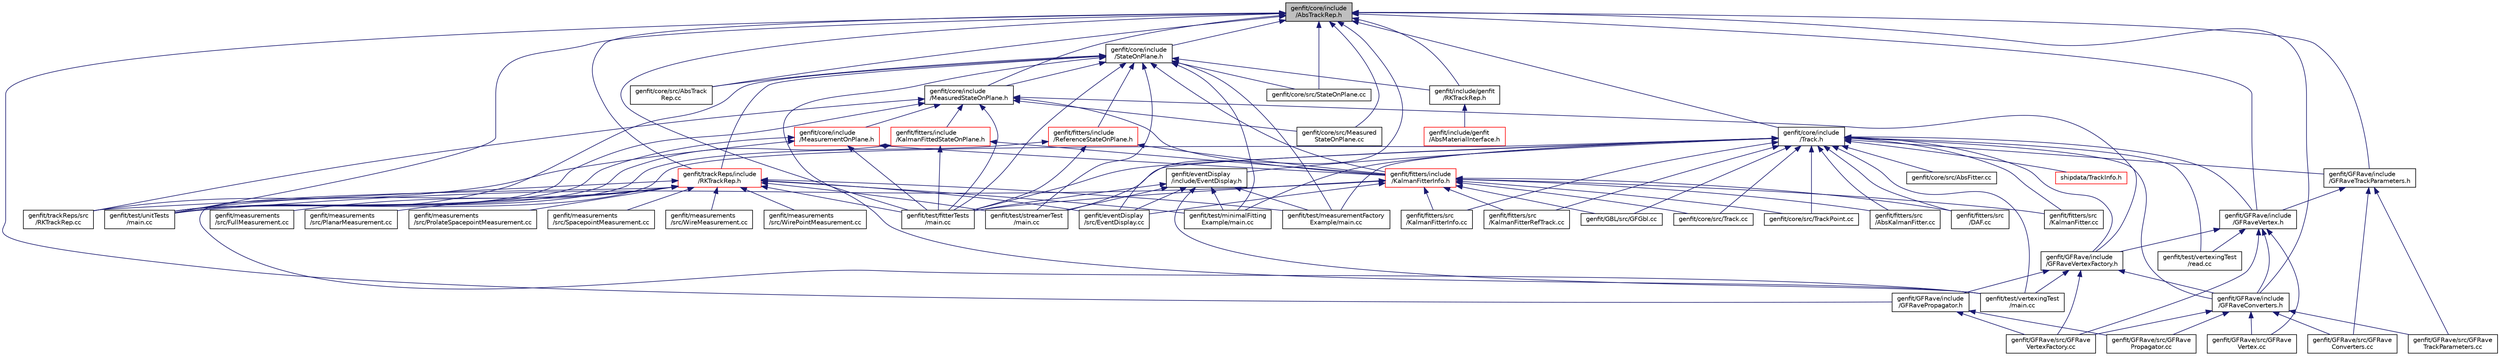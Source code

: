 digraph "genfit/core/include/AbsTrackRep.h"
{
 // LATEX_PDF_SIZE
  edge [fontname="Helvetica",fontsize="10",labelfontname="Helvetica",labelfontsize="10"];
  node [fontname="Helvetica",fontsize="10",shape=record];
  Node1 [label="genfit/core/include\l/AbsTrackRep.h",height=0.2,width=0.4,color="black", fillcolor="grey75", style="filled", fontcolor="black",tooltip=" "];
  Node1 -> Node2 [dir="back",color="midnightblue",fontsize="10",style="solid",fontname="Helvetica"];
  Node2 [label="genfit/core/include\l/StateOnPlane.h",height=0.2,width=0.4,color="black", fillcolor="white", style="filled",URL="$StateOnPlane_8h.html",tooltip=" "];
  Node2 -> Node3 [dir="back",color="midnightblue",fontsize="10",style="solid",fontname="Helvetica"];
  Node3 [label="genfit/core/include\l/MeasuredStateOnPlane.h",height=0.2,width=0.4,color="black", fillcolor="white", style="filled",URL="$MeasuredStateOnPlane_8h.html",tooltip=" "];
  Node3 -> Node4 [dir="back",color="midnightblue",fontsize="10",style="solid",fontname="Helvetica"];
  Node4 [label="genfit/core/include\l/MeasurementOnPlane.h",height=0.2,width=0.4,color="red", fillcolor="white", style="filled",URL="$MeasurementOnPlane_8h.html",tooltip=" "];
  Node4 -> Node43 [dir="back",color="midnightblue",fontsize="10",style="solid",fontname="Helvetica"];
  Node43 [label="genfit/fitters/include\l/KalmanFitterInfo.h",height=0.2,width=0.4,color="red", fillcolor="white", style="filled",URL="$KalmanFitterInfo_8h.html",tooltip=" "];
  Node43 -> Node9 [dir="back",color="midnightblue",fontsize="10",style="solid",fontname="Helvetica"];
  Node9 [label="genfit/core/src/Track.cc",height=0.2,width=0.4,color="black", fillcolor="white", style="filled",URL="$Track_8cc.html",tooltip=" "];
  Node43 -> Node10 [dir="back",color="midnightblue",fontsize="10",style="solid",fontname="Helvetica"];
  Node10 [label="genfit/core/src/TrackPoint.cc",height=0.2,width=0.4,color="black", fillcolor="white", style="filled",URL="$TrackPoint_8cc.html",tooltip=" "];
  Node43 -> Node12 [dir="back",color="midnightblue",fontsize="10",style="solid",fontname="Helvetica"];
  Node12 [label="genfit/eventDisplay\l/src/EventDisplay.cc",height=0.2,width=0.4,color="black", fillcolor="white", style="filled",URL="$EventDisplay_8cc.html",tooltip=" "];
  Node43 -> Node18 [dir="back",color="midnightblue",fontsize="10",style="solid",fontname="Helvetica"];
  Node18 [label="genfit/fitters/src\l/AbsKalmanFitter.cc",height=0.2,width=0.4,color="black", fillcolor="white", style="filled",URL="$AbsKalmanFitter_8cc.html",tooltip=" "];
  Node43 -> Node19 [dir="back",color="midnightblue",fontsize="10",style="solid",fontname="Helvetica"];
  Node19 [label="genfit/fitters/src\l/DAF.cc",height=0.2,width=0.4,color="black", fillcolor="white", style="filled",URL="$DAF_8cc.html",tooltip=" "];
  Node43 -> Node20 [dir="back",color="midnightblue",fontsize="10",style="solid",fontname="Helvetica"];
  Node20 [label="genfit/fitters/src\l/KalmanFitter.cc",height=0.2,width=0.4,color="black", fillcolor="white", style="filled",URL="$KalmanFitter_8cc.html",tooltip=" "];
  Node43 -> Node21 [dir="back",color="midnightblue",fontsize="10",style="solid",fontname="Helvetica"];
  Node21 [label="genfit/fitters/src\l/KalmanFitterInfo.cc",height=0.2,width=0.4,color="black", fillcolor="white", style="filled",URL="$KalmanFitterInfo_8cc.html",tooltip=" "];
  Node43 -> Node22 [dir="back",color="midnightblue",fontsize="10",style="solid",fontname="Helvetica"];
  Node22 [label="genfit/fitters/src\l/KalmanFitterRefTrack.cc",height=0.2,width=0.4,color="black", fillcolor="white", style="filled",URL="$KalmanFitterRefTrack_8cc.html",tooltip=" "];
  Node43 -> Node23 [dir="back",color="midnightblue",fontsize="10",style="solid",fontname="Helvetica"];
  Node23 [label="genfit/GBL/src/GFGbl.cc",height=0.2,width=0.4,color="black", fillcolor="white", style="filled",URL="$GFGbl_8cc.html",tooltip=" "];
  Node43 -> Node13 [dir="back",color="midnightblue",fontsize="10",style="solid",fontname="Helvetica"];
  Node13 [label="genfit/test/fitterTests\l/main.cc",height=0.2,width=0.4,color="black", fillcolor="white", style="filled",URL="$fitterTests_2main_8cc.html",tooltip=" "];
  Node43 -> Node35 [dir="back",color="midnightblue",fontsize="10",style="solid",fontname="Helvetica"];
  Node35 [label="genfit/test/unitTests\l/main.cc",height=0.2,width=0.4,color="black", fillcolor="white", style="filled",URL="$unitTests_2main_8cc.html",tooltip=" "];
  Node4 -> Node13 [dir="back",color="midnightblue",fontsize="10",style="solid",fontname="Helvetica"];
  Node4 -> Node35 [dir="back",color="midnightblue",fontsize="10",style="solid",fontname="Helvetica"];
  Node4 -> Node63 [dir="back",color="midnightblue",fontsize="10",style="solid",fontname="Helvetica"];
  Node63 [label="genfit/trackReps/src\l/RKTrackRep.cc",height=0.2,width=0.4,color="black", fillcolor="white", style="filled",URL="$RKTrackRep_8cc.html",tooltip=" "];
  Node3 -> Node64 [dir="back",color="midnightblue",fontsize="10",style="solid",fontname="Helvetica"];
  Node64 [label="genfit/core/src/Measured\lStateOnPlane.cc",height=0.2,width=0.4,color="black", fillcolor="white", style="filled",URL="$MeasuredStateOnPlane_8cc.html",tooltip=" "];
  Node3 -> Node65 [dir="back",color="midnightblue",fontsize="10",style="solid",fontname="Helvetica"];
  Node65 [label="genfit/fitters/include\l/KalmanFittedStateOnPlane.h",height=0.2,width=0.4,color="red", fillcolor="white", style="filled",URL="$KalmanFittedStateOnPlane_8h.html",tooltip=" "];
  Node65 -> Node43 [dir="back",color="midnightblue",fontsize="10",style="solid",fontname="Helvetica"];
  Node65 -> Node13 [dir="back",color="midnightblue",fontsize="10",style="solid",fontname="Helvetica"];
  Node65 -> Node35 [dir="back",color="midnightblue",fontsize="10",style="solid",fontname="Helvetica"];
  Node3 -> Node43 [dir="back",color="midnightblue",fontsize="10",style="solid",fontname="Helvetica"];
  Node3 -> Node31 [dir="back",color="midnightblue",fontsize="10",style="solid",fontname="Helvetica"];
  Node31 [label="genfit/GFRave/include\l/GFRaveVertexFactory.h",height=0.2,width=0.4,color="black", fillcolor="white", style="filled",URL="$GFRaveVertexFactory_8h.html",tooltip=" "];
  Node31 -> Node24 [dir="back",color="midnightblue",fontsize="10",style="solid",fontname="Helvetica"];
  Node24 [label="genfit/GFRave/include\l/GFRaveConverters.h",height=0.2,width=0.4,color="black", fillcolor="white", style="filled",URL="$GFRaveConverters_8h.html",tooltip=" "];
  Node24 -> Node25 [dir="back",color="midnightblue",fontsize="10",style="solid",fontname="Helvetica"];
  Node25 [label="genfit/GFRave/src/GFRave\lConverters.cc",height=0.2,width=0.4,color="black", fillcolor="white", style="filled",URL="$GFRaveConverters_8cc.html",tooltip=" "];
  Node24 -> Node26 [dir="back",color="midnightblue",fontsize="10",style="solid",fontname="Helvetica"];
  Node26 [label="genfit/GFRave/src/GFRave\lPropagator.cc",height=0.2,width=0.4,color="black", fillcolor="white", style="filled",URL="$GFRavePropagator_8cc.html",tooltip=" "];
  Node24 -> Node27 [dir="back",color="midnightblue",fontsize="10",style="solid",fontname="Helvetica"];
  Node27 [label="genfit/GFRave/src/GFRave\lTrackParameters.cc",height=0.2,width=0.4,color="black", fillcolor="white", style="filled",URL="$GFRaveTrackParameters_8cc.html",tooltip=" "];
  Node24 -> Node28 [dir="back",color="midnightblue",fontsize="10",style="solid",fontname="Helvetica"];
  Node28 [label="genfit/GFRave/src/GFRave\lVertex.cc",height=0.2,width=0.4,color="black", fillcolor="white", style="filled",URL="$GFRaveVertex_8cc.html",tooltip=" "];
  Node24 -> Node29 [dir="back",color="midnightblue",fontsize="10",style="solid",fontname="Helvetica"];
  Node29 [label="genfit/GFRave/src/GFRave\lVertexFactory.cc",height=0.2,width=0.4,color="black", fillcolor="white", style="filled",URL="$GFRaveVertexFactory_8cc.html",tooltip=" "];
  Node31 -> Node32 [dir="back",color="midnightblue",fontsize="10",style="solid",fontname="Helvetica"];
  Node32 [label="genfit/GFRave/include\l/GFRavePropagator.h",height=0.2,width=0.4,color="black", fillcolor="white", style="filled",URL="$GFRavePropagator_8h.html",tooltip=" "];
  Node32 -> Node26 [dir="back",color="midnightblue",fontsize="10",style="solid",fontname="Helvetica"];
  Node32 -> Node29 [dir="back",color="midnightblue",fontsize="10",style="solid",fontname="Helvetica"];
  Node31 -> Node29 [dir="back",color="midnightblue",fontsize="10",style="solid",fontname="Helvetica"];
  Node31 -> Node17 [dir="back",color="midnightblue",fontsize="10",style="solid",fontname="Helvetica"];
  Node17 [label="genfit/test/vertexingTest\l/main.cc",height=0.2,width=0.4,color="black", fillcolor="white", style="filled",URL="$vertexingTest_2main_8cc.html",tooltip=" "];
  Node3 -> Node13 [dir="back",color="midnightblue",fontsize="10",style="solid",fontname="Helvetica"];
  Node3 -> Node35 [dir="back",color="midnightblue",fontsize="10",style="solid",fontname="Helvetica"];
  Node3 -> Node63 [dir="back",color="midnightblue",fontsize="10",style="solid",fontname="Helvetica"];
  Node2 -> Node46 [dir="back",color="midnightblue",fontsize="10",style="solid",fontname="Helvetica"];
  Node46 [label="genfit/core/src/AbsTrack\lRep.cc",height=0.2,width=0.4,color="black", fillcolor="white", style="filled",URL="$AbsTrackRep_8cc.html",tooltip=" "];
  Node2 -> Node67 [dir="back",color="midnightblue",fontsize="10",style="solid",fontname="Helvetica"];
  Node67 [label="genfit/core/src/StateOnPlane.cc",height=0.2,width=0.4,color="black", fillcolor="white", style="filled",URL="$StateOnPlane_8cc.html",tooltip=" "];
  Node2 -> Node68 [dir="back",color="midnightblue",fontsize="10",style="solid",fontname="Helvetica"];
  Node68 [label="genfit/fitters/include\l/ReferenceStateOnPlane.h",height=0.2,width=0.4,color="red", fillcolor="white", style="filled",URL="$ReferenceStateOnPlane_8h.html",tooltip=" "];
  Node68 -> Node43 [dir="back",color="midnightblue",fontsize="10",style="solid",fontname="Helvetica"];
  Node68 -> Node13 [dir="back",color="midnightblue",fontsize="10",style="solid",fontname="Helvetica"];
  Node68 -> Node35 [dir="back",color="midnightblue",fontsize="10",style="solid",fontname="Helvetica"];
  Node2 -> Node43 [dir="back",color="midnightblue",fontsize="10",style="solid",fontname="Helvetica"];
  Node2 -> Node70 [dir="back",color="midnightblue",fontsize="10",style="solid",fontname="Helvetica"];
  Node70 [label="genfit/include/genfit\l/RKTrackRep.h",height=0.2,width=0.4,color="black", fillcolor="white", style="filled",URL="$include_2genfit_2RKTrackRep_8h.html",tooltip=" "];
  Node70 -> Node71 [dir="back",color="midnightblue",fontsize="10",style="solid",fontname="Helvetica"];
  Node71 [label="genfit/include/genfit\l/AbsMaterialInterface.h",height=0.2,width=0.4,color="red", fillcolor="white", style="filled",URL="$include_2genfit_2AbsMaterialInterface_8h.html",tooltip=" "];
  Node2 -> Node13 [dir="back",color="midnightblue",fontsize="10",style="solid",fontname="Helvetica"];
  Node2 -> Node14 [dir="back",color="midnightblue",fontsize="10",style="solid",fontname="Helvetica"];
  Node14 [label="genfit/test/measurementFactory\lExample/main.cc",height=0.2,width=0.4,color="black", fillcolor="white", style="filled",URL="$measurementFactoryExample_2main_8cc.html",tooltip=" "];
  Node2 -> Node15 [dir="back",color="midnightblue",fontsize="10",style="solid",fontname="Helvetica"];
  Node15 [label="genfit/test/minimalFitting\lExample/main.cc",height=0.2,width=0.4,color="black", fillcolor="white", style="filled",URL="$minimalFittingExample_2main_8cc.html",tooltip=" "];
  Node2 -> Node16 [dir="back",color="midnightblue",fontsize="10",style="solid",fontname="Helvetica"];
  Node16 [label="genfit/test/streamerTest\l/main.cc",height=0.2,width=0.4,color="black", fillcolor="white", style="filled",URL="$streamerTest_2main_8cc.html",tooltip=" "];
  Node2 -> Node35 [dir="back",color="midnightblue",fontsize="10",style="solid",fontname="Helvetica"];
  Node2 -> Node17 [dir="back",color="midnightblue",fontsize="10",style="solid",fontname="Helvetica"];
  Node2 -> Node74 [dir="back",color="midnightblue",fontsize="10",style="solid",fontname="Helvetica"];
  Node74 [label="genfit/trackReps/include\l/RKTrackRep.h",height=0.2,width=0.4,color="red", fillcolor="white", style="filled",URL="$trackReps_2include_2RKTrackRep_8h.html",tooltip=" "];
  Node74 -> Node12 [dir="back",color="midnightblue",fontsize="10",style="solid",fontname="Helvetica"];
  Node74 -> Node48 [dir="back",color="midnightblue",fontsize="10",style="solid",fontname="Helvetica"];
  Node48 [label="genfit/measurements\l/src/FullMeasurement.cc",height=0.2,width=0.4,color="black", fillcolor="white", style="filled",URL="$FullMeasurement_8cc.html",tooltip=" "];
  Node74 -> Node50 [dir="back",color="midnightblue",fontsize="10",style="solid",fontname="Helvetica"];
  Node50 [label="genfit/measurements\l/src/PlanarMeasurement.cc",height=0.2,width=0.4,color="black", fillcolor="white", style="filled",URL="$PlanarMeasurement_8cc.html",tooltip=" "];
  Node74 -> Node54 [dir="back",color="midnightblue",fontsize="10",style="solid",fontname="Helvetica"];
  Node54 [label="genfit/measurements\l/src/ProlateSpacepointMeasurement.cc",height=0.2,width=0.4,color="black", fillcolor="white", style="filled",URL="$ProlateSpacepointMeasurement_8cc.html",tooltip=" "];
  Node74 -> Node55 [dir="back",color="midnightblue",fontsize="10",style="solid",fontname="Helvetica"];
  Node55 [label="genfit/measurements\l/src/SpacepointMeasurement.cc",height=0.2,width=0.4,color="black", fillcolor="white", style="filled",URL="$SpacepointMeasurement_8cc.html",tooltip=" "];
  Node74 -> Node60 [dir="back",color="midnightblue",fontsize="10",style="solid",fontname="Helvetica"];
  Node60 [label="genfit/measurements\l/src/WireMeasurement.cc",height=0.2,width=0.4,color="black", fillcolor="white", style="filled",URL="$WireMeasurement_8cc.html",tooltip=" "];
  Node74 -> Node59 [dir="back",color="midnightblue",fontsize="10",style="solid",fontname="Helvetica"];
  Node59 [label="genfit/measurements\l/src/WirePointMeasurement.cc",height=0.2,width=0.4,color="black", fillcolor="white", style="filled",URL="$WirePointMeasurement_8cc.html",tooltip=" "];
  Node74 -> Node13 [dir="back",color="midnightblue",fontsize="10",style="solid",fontname="Helvetica"];
  Node74 -> Node14 [dir="back",color="midnightblue",fontsize="10",style="solid",fontname="Helvetica"];
  Node74 -> Node15 [dir="back",color="midnightblue",fontsize="10",style="solid",fontname="Helvetica"];
  Node74 -> Node16 [dir="back",color="midnightblue",fontsize="10",style="solid",fontname="Helvetica"];
  Node74 -> Node35 [dir="back",color="midnightblue",fontsize="10",style="solid",fontname="Helvetica"];
  Node74 -> Node17 [dir="back",color="midnightblue",fontsize="10",style="solid",fontname="Helvetica"];
  Node74 -> Node63 [dir="back",color="midnightblue",fontsize="10",style="solid",fontname="Helvetica"];
  Node1 -> Node3 [dir="back",color="midnightblue",fontsize="10",style="solid",fontname="Helvetica"];
  Node1 -> Node7 [dir="back",color="midnightblue",fontsize="10",style="solid",fontname="Helvetica"];
  Node7 [label="genfit/core/include\l/Track.h",height=0.2,width=0.4,color="black", fillcolor="white", style="filled",URL="$Track_8h.html",tooltip=" "];
  Node7 -> Node8 [dir="back",color="midnightblue",fontsize="10",style="solid",fontname="Helvetica"];
  Node8 [label="genfit/core/src/AbsFitter.cc",height=0.2,width=0.4,color="black", fillcolor="white", style="filled",URL="$AbsFitter_8cc.html",tooltip=" "];
  Node7 -> Node9 [dir="back",color="midnightblue",fontsize="10",style="solid",fontname="Helvetica"];
  Node7 -> Node10 [dir="back",color="midnightblue",fontsize="10",style="solid",fontname="Helvetica"];
  Node7 -> Node11 [dir="back",color="midnightblue",fontsize="10",style="solid",fontname="Helvetica"];
  Node11 [label="genfit/eventDisplay\l/include/EventDisplay.h",height=0.2,width=0.4,color="black", fillcolor="white", style="filled",URL="$EventDisplay_8h.html",tooltip=" "];
  Node11 -> Node12 [dir="back",color="midnightblue",fontsize="10",style="solid",fontname="Helvetica"];
  Node11 -> Node13 [dir="back",color="midnightblue",fontsize="10",style="solid",fontname="Helvetica"];
  Node11 -> Node14 [dir="back",color="midnightblue",fontsize="10",style="solid",fontname="Helvetica"];
  Node11 -> Node15 [dir="back",color="midnightblue",fontsize="10",style="solid",fontname="Helvetica"];
  Node11 -> Node16 [dir="back",color="midnightblue",fontsize="10",style="solid",fontname="Helvetica"];
  Node11 -> Node17 [dir="back",color="midnightblue",fontsize="10",style="solid",fontname="Helvetica"];
  Node7 -> Node18 [dir="back",color="midnightblue",fontsize="10",style="solid",fontname="Helvetica"];
  Node7 -> Node19 [dir="back",color="midnightblue",fontsize="10",style="solid",fontname="Helvetica"];
  Node7 -> Node20 [dir="back",color="midnightblue",fontsize="10",style="solid",fontname="Helvetica"];
  Node7 -> Node21 [dir="back",color="midnightblue",fontsize="10",style="solid",fontname="Helvetica"];
  Node7 -> Node22 [dir="back",color="midnightblue",fontsize="10",style="solid",fontname="Helvetica"];
  Node7 -> Node23 [dir="back",color="midnightblue",fontsize="10",style="solid",fontname="Helvetica"];
  Node7 -> Node24 [dir="back",color="midnightblue",fontsize="10",style="solid",fontname="Helvetica"];
  Node7 -> Node30 [dir="back",color="midnightblue",fontsize="10",style="solid",fontname="Helvetica"];
  Node30 [label="genfit/GFRave/include\l/GFRaveVertex.h",height=0.2,width=0.4,color="black", fillcolor="white", style="filled",URL="$GFRaveVertex_8h.html",tooltip=" "];
  Node30 -> Node24 [dir="back",color="midnightblue",fontsize="10",style="solid",fontname="Helvetica"];
  Node30 -> Node31 [dir="back",color="midnightblue",fontsize="10",style="solid",fontname="Helvetica"];
  Node30 -> Node28 [dir="back",color="midnightblue",fontsize="10",style="solid",fontname="Helvetica"];
  Node30 -> Node29 [dir="back",color="midnightblue",fontsize="10",style="solid",fontname="Helvetica"];
  Node30 -> Node33 [dir="back",color="midnightblue",fontsize="10",style="solid",fontname="Helvetica"];
  Node33 [label="genfit/test/vertexingTest\l/read.cc",height=0.2,width=0.4,color="black", fillcolor="white", style="filled",URL="$read_8cc.html",tooltip=" "];
  Node7 -> Node34 [dir="back",color="midnightblue",fontsize="10",style="solid",fontname="Helvetica"];
  Node34 [label="genfit/GFRave/include\l/GFRaveTrackParameters.h",height=0.2,width=0.4,color="black", fillcolor="white", style="filled",URL="$GFRaveTrackParameters_8h.html",tooltip=" "];
  Node34 -> Node30 [dir="back",color="midnightblue",fontsize="10",style="solid",fontname="Helvetica"];
  Node34 -> Node25 [dir="back",color="midnightblue",fontsize="10",style="solid",fontname="Helvetica"];
  Node34 -> Node27 [dir="back",color="midnightblue",fontsize="10",style="solid",fontname="Helvetica"];
  Node7 -> Node31 [dir="back",color="midnightblue",fontsize="10",style="solid",fontname="Helvetica"];
  Node7 -> Node13 [dir="back",color="midnightblue",fontsize="10",style="solid",fontname="Helvetica"];
  Node7 -> Node14 [dir="back",color="midnightblue",fontsize="10",style="solid",fontname="Helvetica"];
  Node7 -> Node15 [dir="back",color="midnightblue",fontsize="10",style="solid",fontname="Helvetica"];
  Node7 -> Node16 [dir="back",color="midnightblue",fontsize="10",style="solid",fontname="Helvetica"];
  Node7 -> Node35 [dir="back",color="midnightblue",fontsize="10",style="solid",fontname="Helvetica"];
  Node7 -> Node17 [dir="back",color="midnightblue",fontsize="10",style="solid",fontname="Helvetica"];
  Node7 -> Node33 [dir="back",color="midnightblue",fontsize="10",style="solid",fontname="Helvetica"];
  Node7 -> Node36 [dir="back",color="midnightblue",fontsize="10",style="solid",fontname="Helvetica"];
  Node36 [label="shipdata/TrackInfo.h",height=0.2,width=0.4,color="red", fillcolor="white", style="filled",URL="$TrackInfo_8h.html",tooltip=" "];
  Node1 -> Node46 [dir="back",color="midnightblue",fontsize="10",style="solid",fontname="Helvetica"];
  Node1 -> Node64 [dir="back",color="midnightblue",fontsize="10",style="solid",fontname="Helvetica"];
  Node1 -> Node67 [dir="back",color="midnightblue",fontsize="10",style="solid",fontname="Helvetica"];
  Node1 -> Node12 [dir="back",color="midnightblue",fontsize="10",style="solid",fontname="Helvetica"];
  Node1 -> Node24 [dir="back",color="midnightblue",fontsize="10",style="solid",fontname="Helvetica"];
  Node1 -> Node30 [dir="back",color="midnightblue",fontsize="10",style="solid",fontname="Helvetica"];
  Node1 -> Node34 [dir="back",color="midnightblue",fontsize="10",style="solid",fontname="Helvetica"];
  Node1 -> Node32 [dir="back",color="midnightblue",fontsize="10",style="solid",fontname="Helvetica"];
  Node1 -> Node70 [dir="back",color="midnightblue",fontsize="10",style="solid",fontname="Helvetica"];
  Node1 -> Node13 [dir="back",color="midnightblue",fontsize="10",style="solid",fontname="Helvetica"];
  Node1 -> Node35 [dir="back",color="midnightblue",fontsize="10",style="solid",fontname="Helvetica"];
  Node1 -> Node74 [dir="back",color="midnightblue",fontsize="10",style="solid",fontname="Helvetica"];
}
